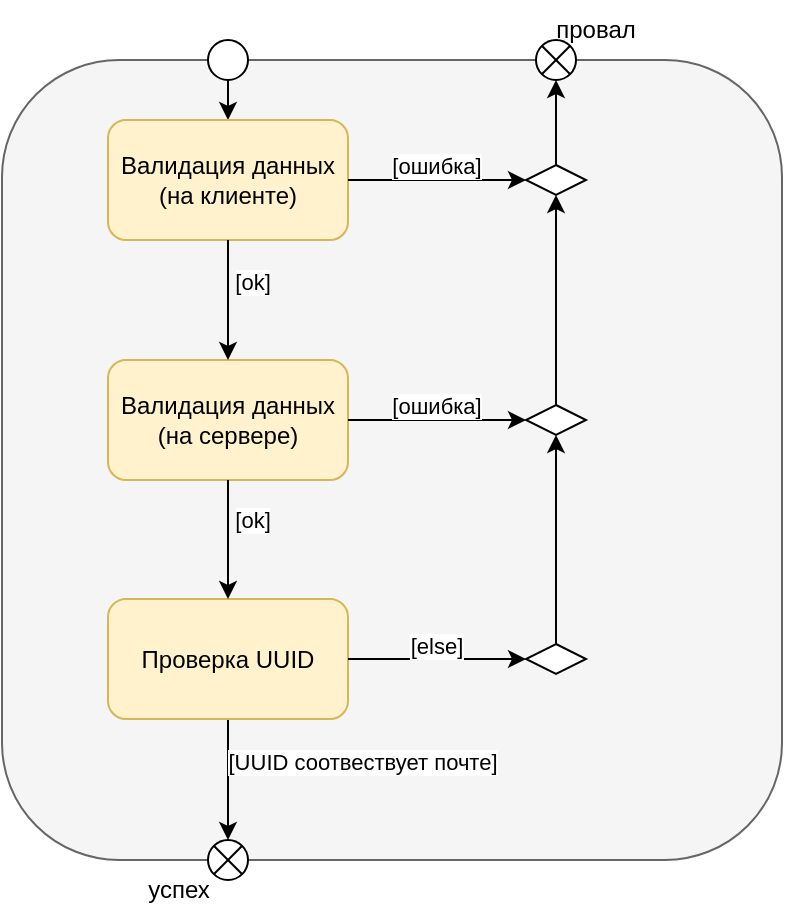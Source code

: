 <mxfile version="23.0.2" type="device">
  <diagram name="Страница — 1" id="lwFxoNZVOsWcV77fsAZV">
    <mxGraphModel dx="842" dy="568" grid="1" gridSize="10" guides="1" tooltips="1" connect="1" arrows="1" fold="1" page="1" pageScale="1" pageWidth="827" pageHeight="1169" math="0" shadow="0">
      <root>
        <mxCell id="0" />
        <mxCell id="1" parent="0" />
        <mxCell id="IgeLQids6hlCfI4V9-Eq-91" value="" style="rounded=1;whiteSpace=wrap;html=1;fillColor=#f5f5f5;strokeColor=#666666;fontColor=#333333;" parent="1" vertex="1">
          <mxGeometry x="180" y="480" width="390" height="400" as="geometry" />
        </mxCell>
        <mxCell id="IgeLQids6hlCfI4V9-Eq-97" value="" style="ellipse;whiteSpace=wrap;html=1;" parent="1" vertex="1">
          <mxGeometry x="283" y="470" width="20" height="20" as="geometry" />
        </mxCell>
        <mxCell id="IgeLQids6hlCfI4V9-Eq-98" value="" style="endArrow=classic;html=1;rounded=1;exitX=0.5;exitY=1;exitDx=0;exitDy=0;entryX=0.5;entryY=0;entryDx=0;entryDy=0;curved=0;" parent="1" source="IgeLQids6hlCfI4V9-Eq-97" target="gaqFN2lzKPNnljJ36ulY-1" edge="1">
          <mxGeometry width="50" height="50" relative="1" as="geometry">
            <mxPoint x="468" y="993" as="sourcePoint" />
            <mxPoint x="293" y="510" as="targetPoint" />
          </mxGeometry>
        </mxCell>
        <mxCell id="gaqFN2lzKPNnljJ36ulY-1" value="Валидация данных (на клиенте)" style="rounded=1;whiteSpace=wrap;html=1;fillColor=#fff2cc;strokeColor=#d6b656;" parent="1" vertex="1">
          <mxGeometry x="233" y="510" width="120" height="60" as="geometry" />
        </mxCell>
        <mxCell id="gaqFN2lzKPNnljJ36ulY-4" value="" style="rhombus;whiteSpace=wrap;html=1;" parent="1" vertex="1">
          <mxGeometry x="442" y="532.5" width="30" height="15" as="geometry" />
        </mxCell>
        <mxCell id="gaqFN2lzKPNnljJ36ulY-5" value="" style="endArrow=classic;html=1;rounded=1;exitX=0.5;exitY=0;exitDx=0;exitDy=0;curved=0;entryX=0.5;entryY=1;entryDx=0;entryDy=0;" parent="1" source="gaqFN2lzKPNnljJ36ulY-4" target="T5PeXDJu_IvsG-I7Y7gK-2" edge="1">
          <mxGeometry width="50" height="50" relative="1" as="geometry">
            <mxPoint x="550" y="345" as="sourcePoint" />
            <mxPoint x="458" y="490" as="targetPoint" />
          </mxGeometry>
        </mxCell>
        <mxCell id="gaqFN2lzKPNnljJ36ulY-7" value="" style="endArrow=classic;html=1;rounded=1;exitX=1;exitY=0.5;exitDx=0;exitDy=0;entryX=0;entryY=0.5;entryDx=0;entryDy=0;curved=0;" parent="1" source="gaqFN2lzKPNnljJ36ulY-1" target="gaqFN2lzKPNnljJ36ulY-4" edge="1">
          <mxGeometry width="50" height="50" relative="1" as="geometry">
            <mxPoint x="550" y="345" as="sourcePoint" />
            <mxPoint x="770" y="345" as="targetPoint" />
          </mxGeometry>
        </mxCell>
        <mxCell id="gaqFN2lzKPNnljJ36ulY-9" value="[ошибка]" style="edgeLabel;html=1;align=center;verticalAlign=middle;resizable=0;points=[];" parent="gaqFN2lzKPNnljJ36ulY-7" vertex="1" connectable="0">
          <mxGeometry x="-0.009" y="3" relative="1" as="geometry">
            <mxPoint y="-4" as="offset" />
          </mxGeometry>
        </mxCell>
        <mxCell id="gaqFN2lzKPNnljJ36ulY-10" value="Валидация данных (на сервере)" style="rounded=1;whiteSpace=wrap;html=1;fillColor=#fff2cc;strokeColor=#d6b656;" parent="1" vertex="1">
          <mxGeometry x="233" y="630" width="120" height="60" as="geometry" />
        </mxCell>
        <mxCell id="gaqFN2lzKPNnljJ36ulY-11" value="" style="endArrow=classic;html=1;rounded=1;exitX=0.5;exitY=1;exitDx=0;exitDy=0;entryX=0.5;entryY=0;entryDx=0;entryDy=0;curved=0;" parent="1" source="gaqFN2lzKPNnljJ36ulY-1" target="gaqFN2lzKPNnljJ36ulY-10" edge="1">
          <mxGeometry width="50" height="50" relative="1" as="geometry">
            <mxPoint x="293" y="570" as="sourcePoint" />
            <mxPoint x="770" y="465" as="targetPoint" />
          </mxGeometry>
        </mxCell>
        <mxCell id="gaqFN2lzKPNnljJ36ulY-12" value="[ok]" style="edgeLabel;html=1;align=center;verticalAlign=middle;resizable=0;points=[];" parent="gaqFN2lzKPNnljJ36ulY-11" vertex="1" connectable="0">
          <mxGeometry x="-0.019" y="1" relative="1" as="geometry">
            <mxPoint x="11" y="-9" as="offset" />
          </mxGeometry>
        </mxCell>
        <mxCell id="gaqFN2lzKPNnljJ36ulY-13" value="" style="rhombus;whiteSpace=wrap;html=1;" parent="1" vertex="1">
          <mxGeometry x="442" y="652.5" width="30" height="15" as="geometry" />
        </mxCell>
        <mxCell id="gaqFN2lzKPNnljJ36ulY-14" value="" style="endArrow=classic;html=1;rounded=1;exitX=0.5;exitY=0;exitDx=0;exitDy=0;entryX=0.5;entryY=1;entryDx=0;entryDy=0;curved=0;" parent="1" source="gaqFN2lzKPNnljJ36ulY-13" target="gaqFN2lzKPNnljJ36ulY-4" edge="1">
          <mxGeometry width="50" height="50" relative="1" as="geometry">
            <mxPoint x="550" y="465" as="sourcePoint" />
            <mxPoint x="458" y="570" as="targetPoint" />
          </mxGeometry>
        </mxCell>
        <mxCell id="gaqFN2lzKPNnljJ36ulY-15" value="" style="endArrow=classic;html=1;rounded=1;exitX=1;exitY=0.5;exitDx=0;exitDy=0;entryX=0;entryY=0.5;entryDx=0;entryDy=0;curved=0;" parent="1" source="gaqFN2lzKPNnljJ36ulY-10" target="gaqFN2lzKPNnljJ36ulY-13" edge="1">
          <mxGeometry width="50" height="50" relative="1" as="geometry">
            <mxPoint x="550" y="465" as="sourcePoint" />
            <mxPoint x="770" y="465" as="targetPoint" />
          </mxGeometry>
        </mxCell>
        <mxCell id="gaqFN2lzKPNnljJ36ulY-16" value="[ошибка]" style="edgeLabel;html=1;align=center;verticalAlign=middle;resizable=0;points=[];" parent="gaqFN2lzKPNnljJ36ulY-15" vertex="1" connectable="0">
          <mxGeometry x="-0.009" y="3" relative="1" as="geometry">
            <mxPoint y="-4" as="offset" />
          </mxGeometry>
        </mxCell>
        <mxCell id="gaqFN2lzKPNnljJ36ulY-24" value="Проверка UUID" style="rounded=1;whiteSpace=wrap;html=1;fillColor=#fff2cc;strokeColor=#d6b656;" parent="1" vertex="1">
          <mxGeometry x="233" y="749.5" width="120" height="60" as="geometry" />
        </mxCell>
        <mxCell id="gaqFN2lzKPNnljJ36ulY-25" value="" style="endArrow=classic;html=1;rounded=1;exitX=0.5;exitY=1;exitDx=0;exitDy=0;entryX=0.5;entryY=0;entryDx=0;entryDy=0;curved=0;" parent="1" source="gaqFN2lzKPNnljJ36ulY-10" target="gaqFN2lzKPNnljJ36ulY-24" edge="1">
          <mxGeometry width="50" height="50" relative="1" as="geometry">
            <mxPoint x="293" y="689.5" as="sourcePoint" />
            <mxPoint x="770" y="584.5" as="targetPoint" />
          </mxGeometry>
        </mxCell>
        <mxCell id="gaqFN2lzKPNnljJ36ulY-26" value="[ok]" style="edgeLabel;html=1;align=center;verticalAlign=middle;resizable=0;points=[];" parent="gaqFN2lzKPNnljJ36ulY-25" vertex="1" connectable="0">
          <mxGeometry x="-0.019" y="1" relative="1" as="geometry">
            <mxPoint x="11" y="-9" as="offset" />
          </mxGeometry>
        </mxCell>
        <mxCell id="gaqFN2lzKPNnljJ36ulY-27" value="" style="rhombus;whiteSpace=wrap;html=1;" parent="1" vertex="1">
          <mxGeometry x="442" y="772" width="30" height="15" as="geometry" />
        </mxCell>
        <mxCell id="gaqFN2lzKPNnljJ36ulY-28" value="" style="endArrow=classic;html=1;rounded=1;exitX=0.5;exitY=0;exitDx=0;exitDy=0;entryX=0.5;entryY=1;entryDx=0;entryDy=0;curved=0;" parent="1" source="gaqFN2lzKPNnljJ36ulY-27" target="gaqFN2lzKPNnljJ36ulY-13" edge="1">
          <mxGeometry width="50" height="50" relative="1" as="geometry">
            <mxPoint x="550" y="584.5" as="sourcePoint" />
            <mxPoint x="457" y="667.5" as="targetPoint" />
          </mxGeometry>
        </mxCell>
        <mxCell id="gaqFN2lzKPNnljJ36ulY-29" value="" style="endArrow=classic;html=1;rounded=1;exitX=1;exitY=0.5;exitDx=0;exitDy=0;entryX=0;entryY=0.5;entryDx=0;entryDy=0;curved=0;" parent="1" source="gaqFN2lzKPNnljJ36ulY-24" target="gaqFN2lzKPNnljJ36ulY-27" edge="1">
          <mxGeometry width="50" height="50" relative="1" as="geometry">
            <mxPoint x="550" y="584.5" as="sourcePoint" />
            <mxPoint x="770" y="584.5" as="targetPoint" />
          </mxGeometry>
        </mxCell>
        <mxCell id="gaqFN2lzKPNnljJ36ulY-30" value="[else]" style="edgeLabel;html=1;align=center;verticalAlign=middle;resizable=0;points=[];" parent="gaqFN2lzKPNnljJ36ulY-29" vertex="1" connectable="0">
          <mxGeometry x="-0.009" y="3" relative="1" as="geometry">
            <mxPoint y="-4" as="offset" />
          </mxGeometry>
        </mxCell>
        <mxCell id="gaqFN2lzKPNnljJ36ulY-38" value="" style="endArrow=classic;html=1;rounded=1;entryX=0.5;entryY=0;entryDx=0;entryDy=0;curved=0;" parent="1" target="gaqFN2lzKPNnljJ36ulY-44" edge="1">
          <mxGeometry width="50" height="50" relative="1" as="geometry">
            <mxPoint x="293" y="810" as="sourcePoint" />
            <mxPoint x="293" y="868.5" as="targetPoint" />
          </mxGeometry>
        </mxCell>
        <mxCell id="gaqFN2lzKPNnljJ36ulY-39" value="[UUID соотвествует почте]" style="edgeLabel;html=1;align=center;verticalAlign=middle;resizable=0;points=[];" parent="gaqFN2lzKPNnljJ36ulY-38" vertex="1" connectable="0">
          <mxGeometry x="-0.019" y="1" relative="1" as="geometry">
            <mxPoint x="66" y="-9" as="offset" />
          </mxGeometry>
        </mxCell>
        <mxCell id="gaqFN2lzKPNnljJ36ulY-44" value="" style="shape=sumEllipse;perimeter=ellipsePerimeter;html=1;backgroundOutline=1;" parent="1" vertex="1">
          <mxGeometry x="283" y="870" width="20" height="20" as="geometry" />
        </mxCell>
        <mxCell id="T5PeXDJu_IvsG-I7Y7gK-2" value="" style="shape=sumEllipse;perimeter=ellipsePerimeter;html=1;backgroundOutline=1;" vertex="1" parent="1">
          <mxGeometry x="447" y="470" width="20" height="20" as="geometry" />
        </mxCell>
        <mxCell id="T5PeXDJu_IvsG-I7Y7gK-4" value="провал" style="text;html=1;strokeColor=none;fillColor=none;align=center;verticalAlign=middle;whiteSpace=wrap;rounded=0;" vertex="1" parent="1">
          <mxGeometry x="447" y="450" width="60" height="30" as="geometry" />
        </mxCell>
        <mxCell id="T5PeXDJu_IvsG-I7Y7gK-5" value="успех" style="text;html=1;strokeColor=none;fillColor=none;align=center;verticalAlign=middle;whiteSpace=wrap;rounded=0;" vertex="1" parent="1">
          <mxGeometry x="250" y="880" width="37" height="30" as="geometry" />
        </mxCell>
      </root>
    </mxGraphModel>
  </diagram>
</mxfile>
